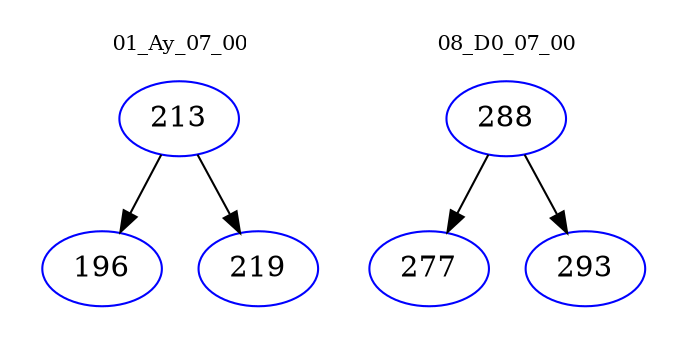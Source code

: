 digraph{
subgraph cluster_0 {
color = white
label = "01_Ay_07_00";
fontsize=10;
T0_213 [label="213", color="blue"]
T0_213 -> T0_196 [color="black"]
T0_196 [label="196", color="blue"]
T0_213 -> T0_219 [color="black"]
T0_219 [label="219", color="blue"]
}
subgraph cluster_1 {
color = white
label = "08_D0_07_00";
fontsize=10;
T1_288 [label="288", color="blue"]
T1_288 -> T1_277 [color="black"]
T1_277 [label="277", color="blue"]
T1_288 -> T1_293 [color="black"]
T1_293 [label="293", color="blue"]
}
}
